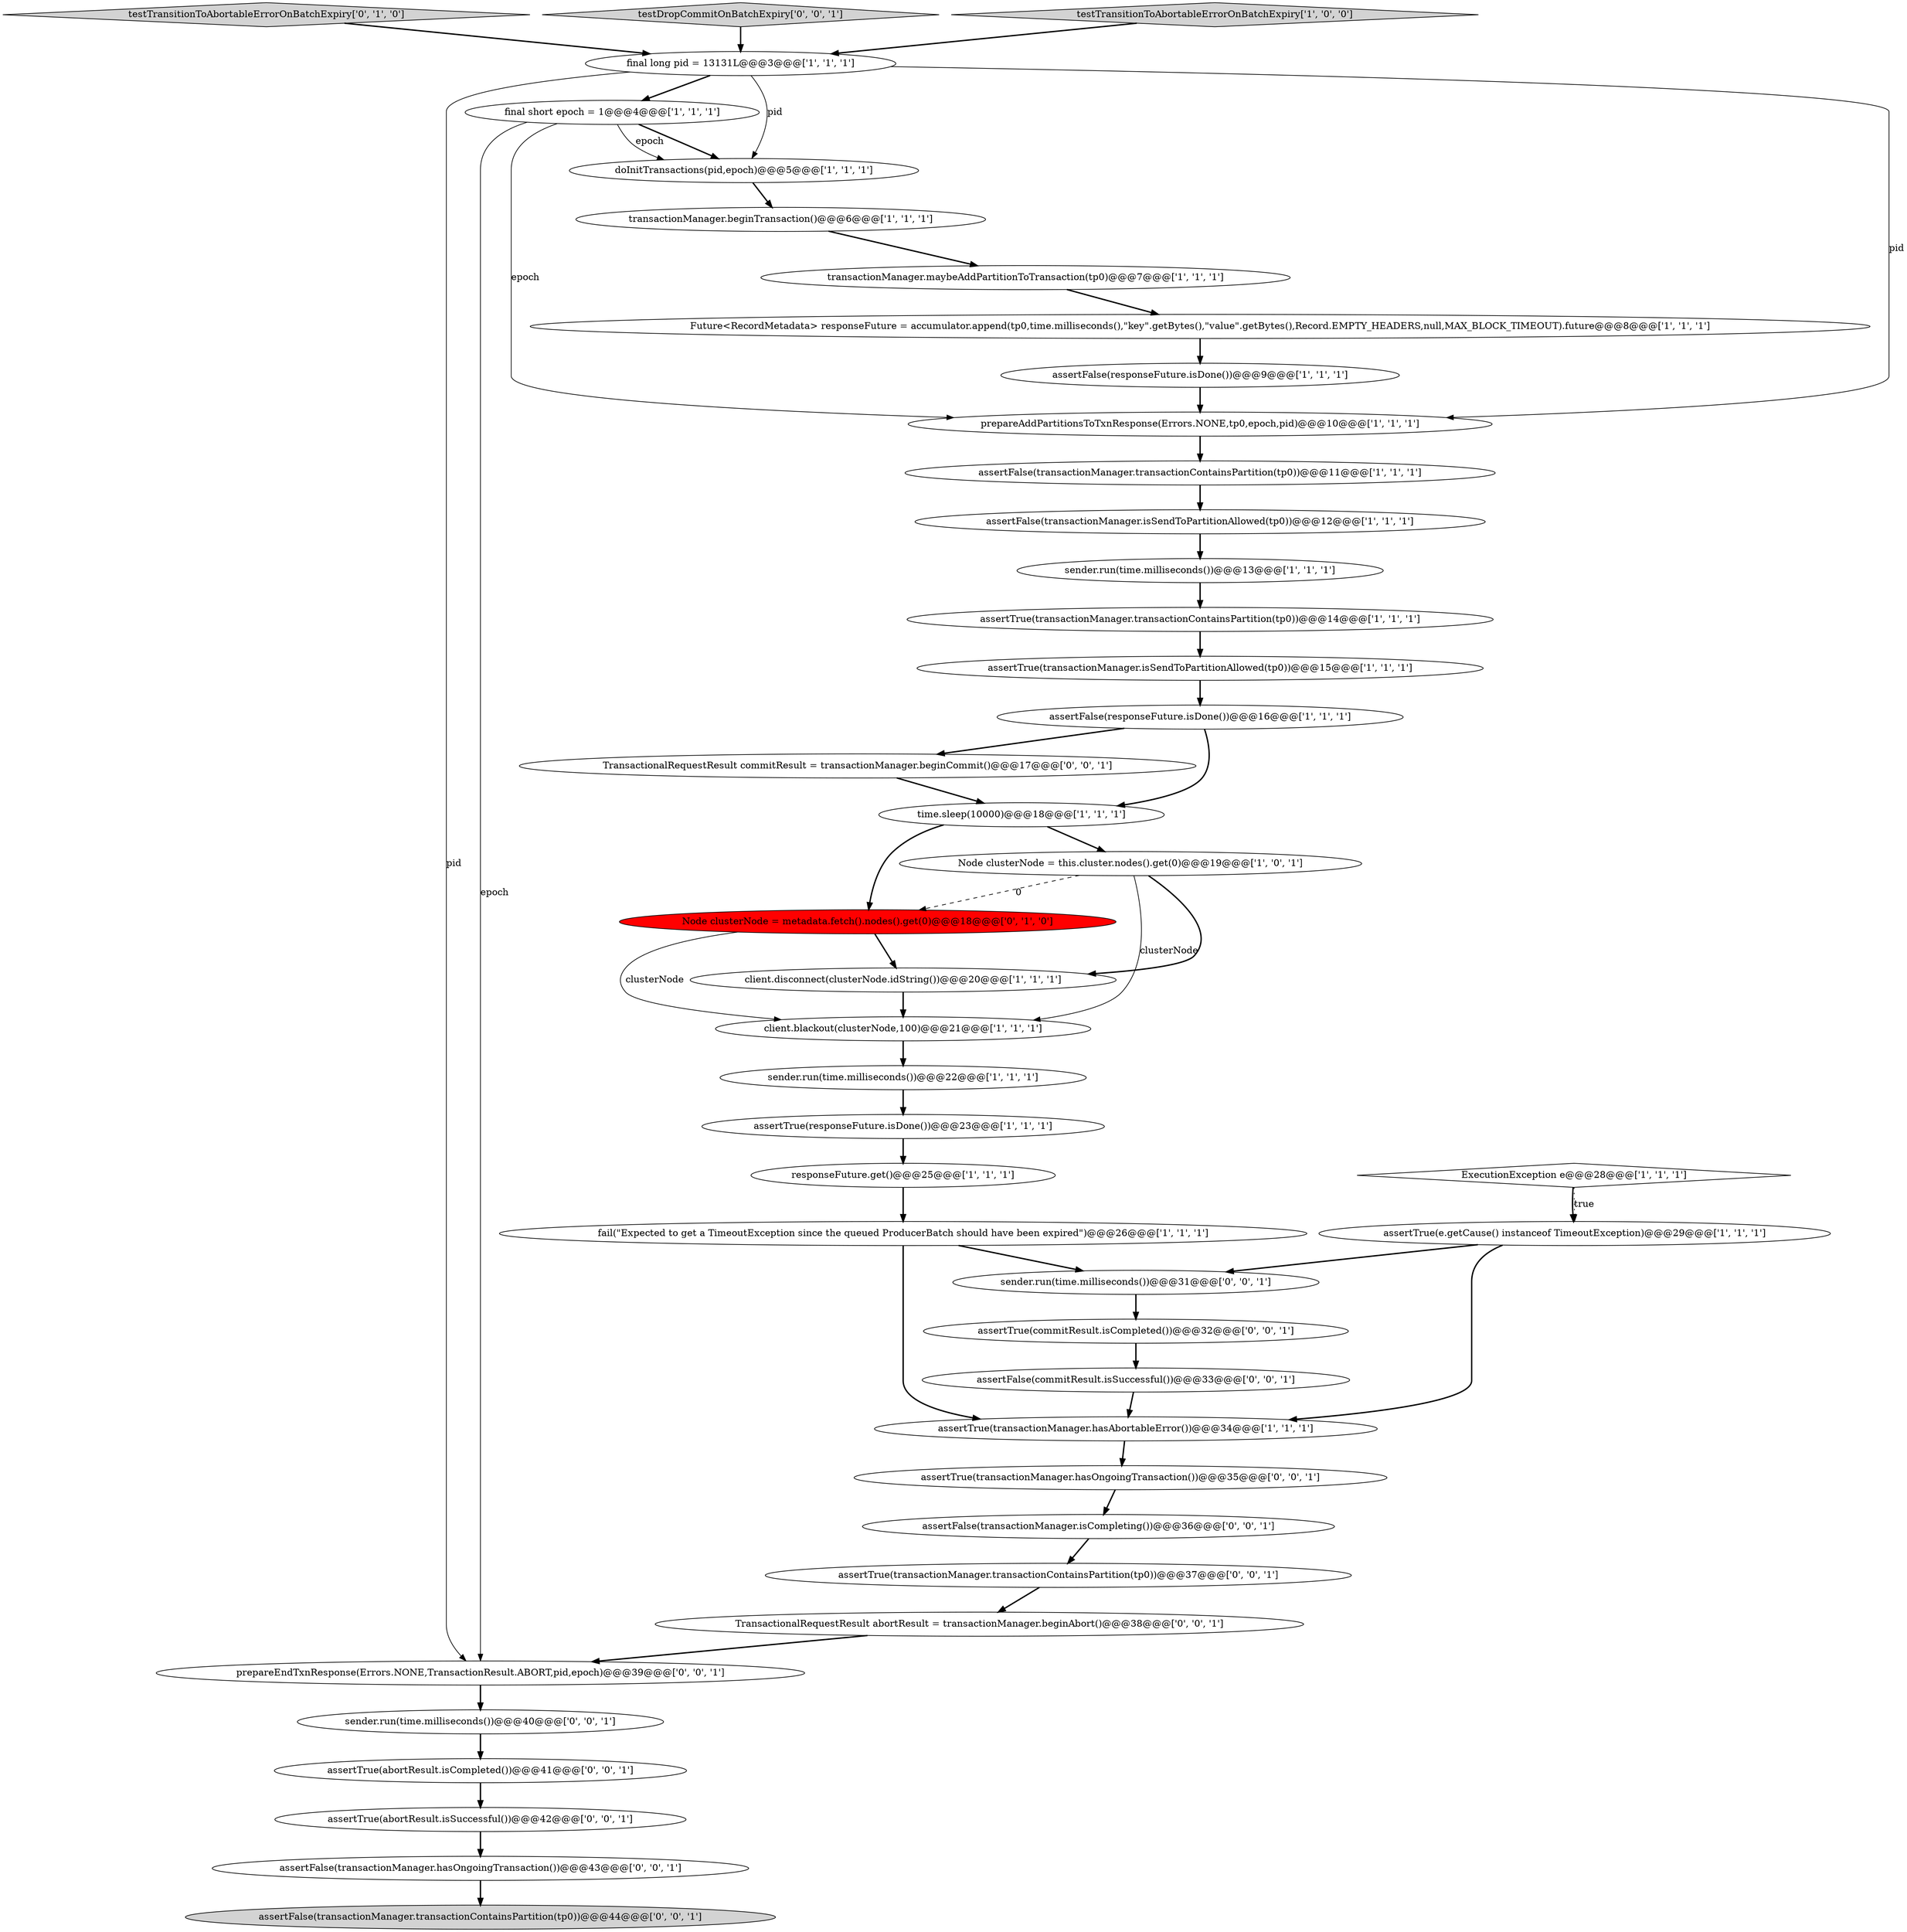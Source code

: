 digraph {
29 [style = filled, label = "TransactionalRequestResult commitResult = transactionManager.beginCommit()@@@17@@@['0', '0', '1']", fillcolor = white, shape = ellipse image = "AAA0AAABBB3BBB"];
39 [style = filled, label = "assertTrue(abortResult.isCompleted())@@@41@@@['0', '0', '1']", fillcolor = white, shape = ellipse image = "AAA0AAABBB3BBB"];
3 [style = filled, label = "doInitTransactions(pid,epoch)@@@5@@@['1', '1', '1']", fillcolor = white, shape = ellipse image = "AAA0AAABBB1BBB"];
21 [style = filled, label = "client.disconnect(clusterNode.idString())@@@20@@@['1', '1', '1']", fillcolor = white, shape = ellipse image = "AAA0AAABBB1BBB"];
36 [style = filled, label = "TransactionalRequestResult abortResult = transactionManager.beginAbort()@@@38@@@['0', '0', '1']", fillcolor = white, shape = ellipse image = "AAA0AAABBB3BBB"];
41 [style = filled, label = "assertFalse(transactionManager.isCompleting())@@@36@@@['0', '0', '1']", fillcolor = white, shape = ellipse image = "AAA0AAABBB3BBB"];
25 [style = filled, label = "ExecutionException e@@@28@@@['1', '1', '1']", fillcolor = white, shape = diamond image = "AAA0AAABBB1BBB"];
27 [style = filled, label = "testTransitionToAbortableErrorOnBatchExpiry['0', '1', '0']", fillcolor = lightgray, shape = diamond image = "AAA0AAABBB2BBB"];
8 [style = filled, label = "assertFalse(transactionManager.transactionContainsPartition(tp0))@@@11@@@['1', '1', '1']", fillcolor = white, shape = ellipse image = "AAA0AAABBB1BBB"];
22 [style = filled, label = "prepareAddPartitionsToTxnResponse(Errors.NONE,tp0,epoch,pid)@@@10@@@['1', '1', '1']", fillcolor = white, shape = ellipse image = "AAA0AAABBB1BBB"];
33 [style = filled, label = "prepareEndTxnResponse(Errors.NONE,TransactionResult.ABORT,pid,epoch)@@@39@@@['0', '0', '1']", fillcolor = white, shape = ellipse image = "AAA0AAABBB3BBB"];
11 [style = filled, label = "time.sleep(10000)@@@18@@@['1', '1', '1']", fillcolor = white, shape = ellipse image = "AAA0AAABBB1BBB"];
15 [style = filled, label = "assertTrue(e.getCause() instanceof TimeoutException)@@@29@@@['1', '1', '1']", fillcolor = white, shape = ellipse image = "AAA0AAABBB1BBB"];
23 [style = filled, label = "assertTrue(transactionManager.transactionContainsPartition(tp0))@@@14@@@['1', '1', '1']", fillcolor = white, shape = ellipse image = "AAA0AAABBB1BBB"];
9 [style = filled, label = "assertTrue(responseFuture.isDone())@@@23@@@['1', '1', '1']", fillcolor = white, shape = ellipse image = "AAA0AAABBB1BBB"];
42 [style = filled, label = "sender.run(time.milliseconds())@@@40@@@['0', '0', '1']", fillcolor = white, shape = ellipse image = "AAA0AAABBB3BBB"];
18 [style = filled, label = "responseFuture.get()@@@25@@@['1', '1', '1']", fillcolor = white, shape = ellipse image = "AAA0AAABBB1BBB"];
31 [style = filled, label = "assertTrue(transactionManager.hasOngoingTransaction())@@@35@@@['0', '0', '1']", fillcolor = white, shape = ellipse image = "AAA0AAABBB3BBB"];
16 [style = filled, label = "assertFalse(responseFuture.isDone())@@@9@@@['1', '1', '1']", fillcolor = white, shape = ellipse image = "AAA0AAABBB1BBB"];
26 [style = filled, label = "Node clusterNode = metadata.fetch().nodes().get(0)@@@18@@@['0', '1', '0']", fillcolor = red, shape = ellipse image = "AAA1AAABBB2BBB"];
38 [style = filled, label = "assertFalse(transactionManager.hasOngoingTransaction())@@@43@@@['0', '0', '1']", fillcolor = white, shape = ellipse image = "AAA0AAABBB3BBB"];
5 [style = filled, label = "assertTrue(transactionManager.isSendToPartitionAllowed(tp0))@@@15@@@['1', '1', '1']", fillcolor = white, shape = ellipse image = "AAA0AAABBB1BBB"];
7 [style = filled, label = "transactionManager.beginTransaction()@@@6@@@['1', '1', '1']", fillcolor = white, shape = ellipse image = "AAA0AAABBB1BBB"];
19 [style = filled, label = "client.blackout(clusterNode,100)@@@21@@@['1', '1', '1']", fillcolor = white, shape = ellipse image = "AAA0AAABBB1BBB"];
4 [style = filled, label = "final short epoch = 1@@@4@@@['1', '1', '1']", fillcolor = white, shape = ellipse image = "AAA0AAABBB1BBB"];
14 [style = filled, label = "Node clusterNode = this.cluster.nodes().get(0)@@@19@@@['1', '0', '1']", fillcolor = white, shape = ellipse image = "AAA0AAABBB1BBB"];
24 [style = filled, label = "assertFalse(transactionManager.isSendToPartitionAllowed(tp0))@@@12@@@['1', '1', '1']", fillcolor = white, shape = ellipse image = "AAA0AAABBB1BBB"];
32 [style = filled, label = "assertFalse(transactionManager.transactionContainsPartition(tp0))@@@44@@@['0', '0', '1']", fillcolor = lightgray, shape = ellipse image = "AAA0AAABBB3BBB"];
37 [style = filled, label = "assertTrue(transactionManager.transactionContainsPartition(tp0))@@@37@@@['0', '0', '1']", fillcolor = white, shape = ellipse image = "AAA0AAABBB3BBB"];
35 [style = filled, label = "assertFalse(commitResult.isSuccessful())@@@33@@@['0', '0', '1']", fillcolor = white, shape = ellipse image = "AAA0AAABBB3BBB"];
28 [style = filled, label = "assertTrue(abortResult.isSuccessful())@@@42@@@['0', '0', '1']", fillcolor = white, shape = ellipse image = "AAA0AAABBB3BBB"];
30 [style = filled, label = "testDropCommitOnBatchExpiry['0', '0', '1']", fillcolor = lightgray, shape = diamond image = "AAA0AAABBB3BBB"];
34 [style = filled, label = "assertTrue(commitResult.isCompleted())@@@32@@@['0', '0', '1']", fillcolor = white, shape = ellipse image = "AAA0AAABBB3BBB"];
40 [style = filled, label = "sender.run(time.milliseconds())@@@31@@@['0', '0', '1']", fillcolor = white, shape = ellipse image = "AAA0AAABBB3BBB"];
2 [style = filled, label = "Future<RecordMetadata> responseFuture = accumulator.append(tp0,time.milliseconds(),\"key\".getBytes(),\"value\".getBytes(),Record.EMPTY_HEADERS,null,MAX_BLOCK_TIMEOUT).future@@@8@@@['1', '1', '1']", fillcolor = white, shape = ellipse image = "AAA0AAABBB1BBB"];
20 [style = filled, label = "fail(\"Expected to get a TimeoutException since the queued ProducerBatch should have been expired\")@@@26@@@['1', '1', '1']", fillcolor = white, shape = ellipse image = "AAA0AAABBB1BBB"];
1 [style = filled, label = "testTransitionToAbortableErrorOnBatchExpiry['1', '0', '0']", fillcolor = lightgray, shape = diamond image = "AAA0AAABBB1BBB"];
10 [style = filled, label = "sender.run(time.milliseconds())@@@13@@@['1', '1', '1']", fillcolor = white, shape = ellipse image = "AAA0AAABBB1BBB"];
12 [style = filled, label = "assertTrue(transactionManager.hasAbortableError())@@@34@@@['1', '1', '1']", fillcolor = white, shape = ellipse image = "AAA0AAABBB1BBB"];
13 [style = filled, label = "final long pid = 13131L@@@3@@@['1', '1', '1']", fillcolor = white, shape = ellipse image = "AAA0AAABBB1BBB"];
6 [style = filled, label = "sender.run(time.milliseconds())@@@22@@@['1', '1', '1']", fillcolor = white, shape = ellipse image = "AAA0AAABBB1BBB"];
0 [style = filled, label = "transactionManager.maybeAddPartitionToTransaction(tp0)@@@7@@@['1', '1', '1']", fillcolor = white, shape = ellipse image = "AAA0AAABBB1BBB"];
17 [style = filled, label = "assertFalse(responseFuture.isDone())@@@16@@@['1', '1', '1']", fillcolor = white, shape = ellipse image = "AAA0AAABBB1BBB"];
24->10 [style = bold, label=""];
27->13 [style = bold, label=""];
4->3 [style = bold, label=""];
30->13 [style = bold, label=""];
23->5 [style = bold, label=""];
37->36 [style = bold, label=""];
21->19 [style = bold, label=""];
13->33 [style = solid, label="pid"];
11->14 [style = bold, label=""];
26->19 [style = solid, label="clusterNode"];
0->2 [style = bold, label=""];
41->37 [style = bold, label=""];
42->39 [style = bold, label=""];
28->38 [style = bold, label=""];
13->22 [style = solid, label="pid"];
13->3 [style = solid, label="pid"];
7->0 [style = bold, label=""];
40->34 [style = bold, label=""];
12->31 [style = bold, label=""];
16->22 [style = bold, label=""];
19->6 [style = bold, label=""];
5->17 [style = bold, label=""];
36->33 [style = bold, label=""];
14->19 [style = solid, label="clusterNode"];
1->13 [style = bold, label=""];
39->28 [style = bold, label=""];
14->26 [style = dashed, label="0"];
4->22 [style = solid, label="epoch"];
38->32 [style = bold, label=""];
26->21 [style = bold, label=""];
2->16 [style = bold, label=""];
22->8 [style = bold, label=""];
18->20 [style = bold, label=""];
20->40 [style = bold, label=""];
25->15 [style = dotted, label="true"];
9->18 [style = bold, label=""];
29->11 [style = bold, label=""];
4->33 [style = solid, label="epoch"];
3->7 [style = bold, label=""];
10->23 [style = bold, label=""];
33->42 [style = bold, label=""];
4->3 [style = solid, label="epoch"];
20->12 [style = bold, label=""];
31->41 [style = bold, label=""];
25->15 [style = bold, label=""];
15->40 [style = bold, label=""];
15->12 [style = bold, label=""];
34->35 [style = bold, label=""];
6->9 [style = bold, label=""];
17->29 [style = bold, label=""];
13->4 [style = bold, label=""];
14->21 [style = bold, label=""];
35->12 [style = bold, label=""];
11->26 [style = bold, label=""];
17->11 [style = bold, label=""];
8->24 [style = bold, label=""];
}

